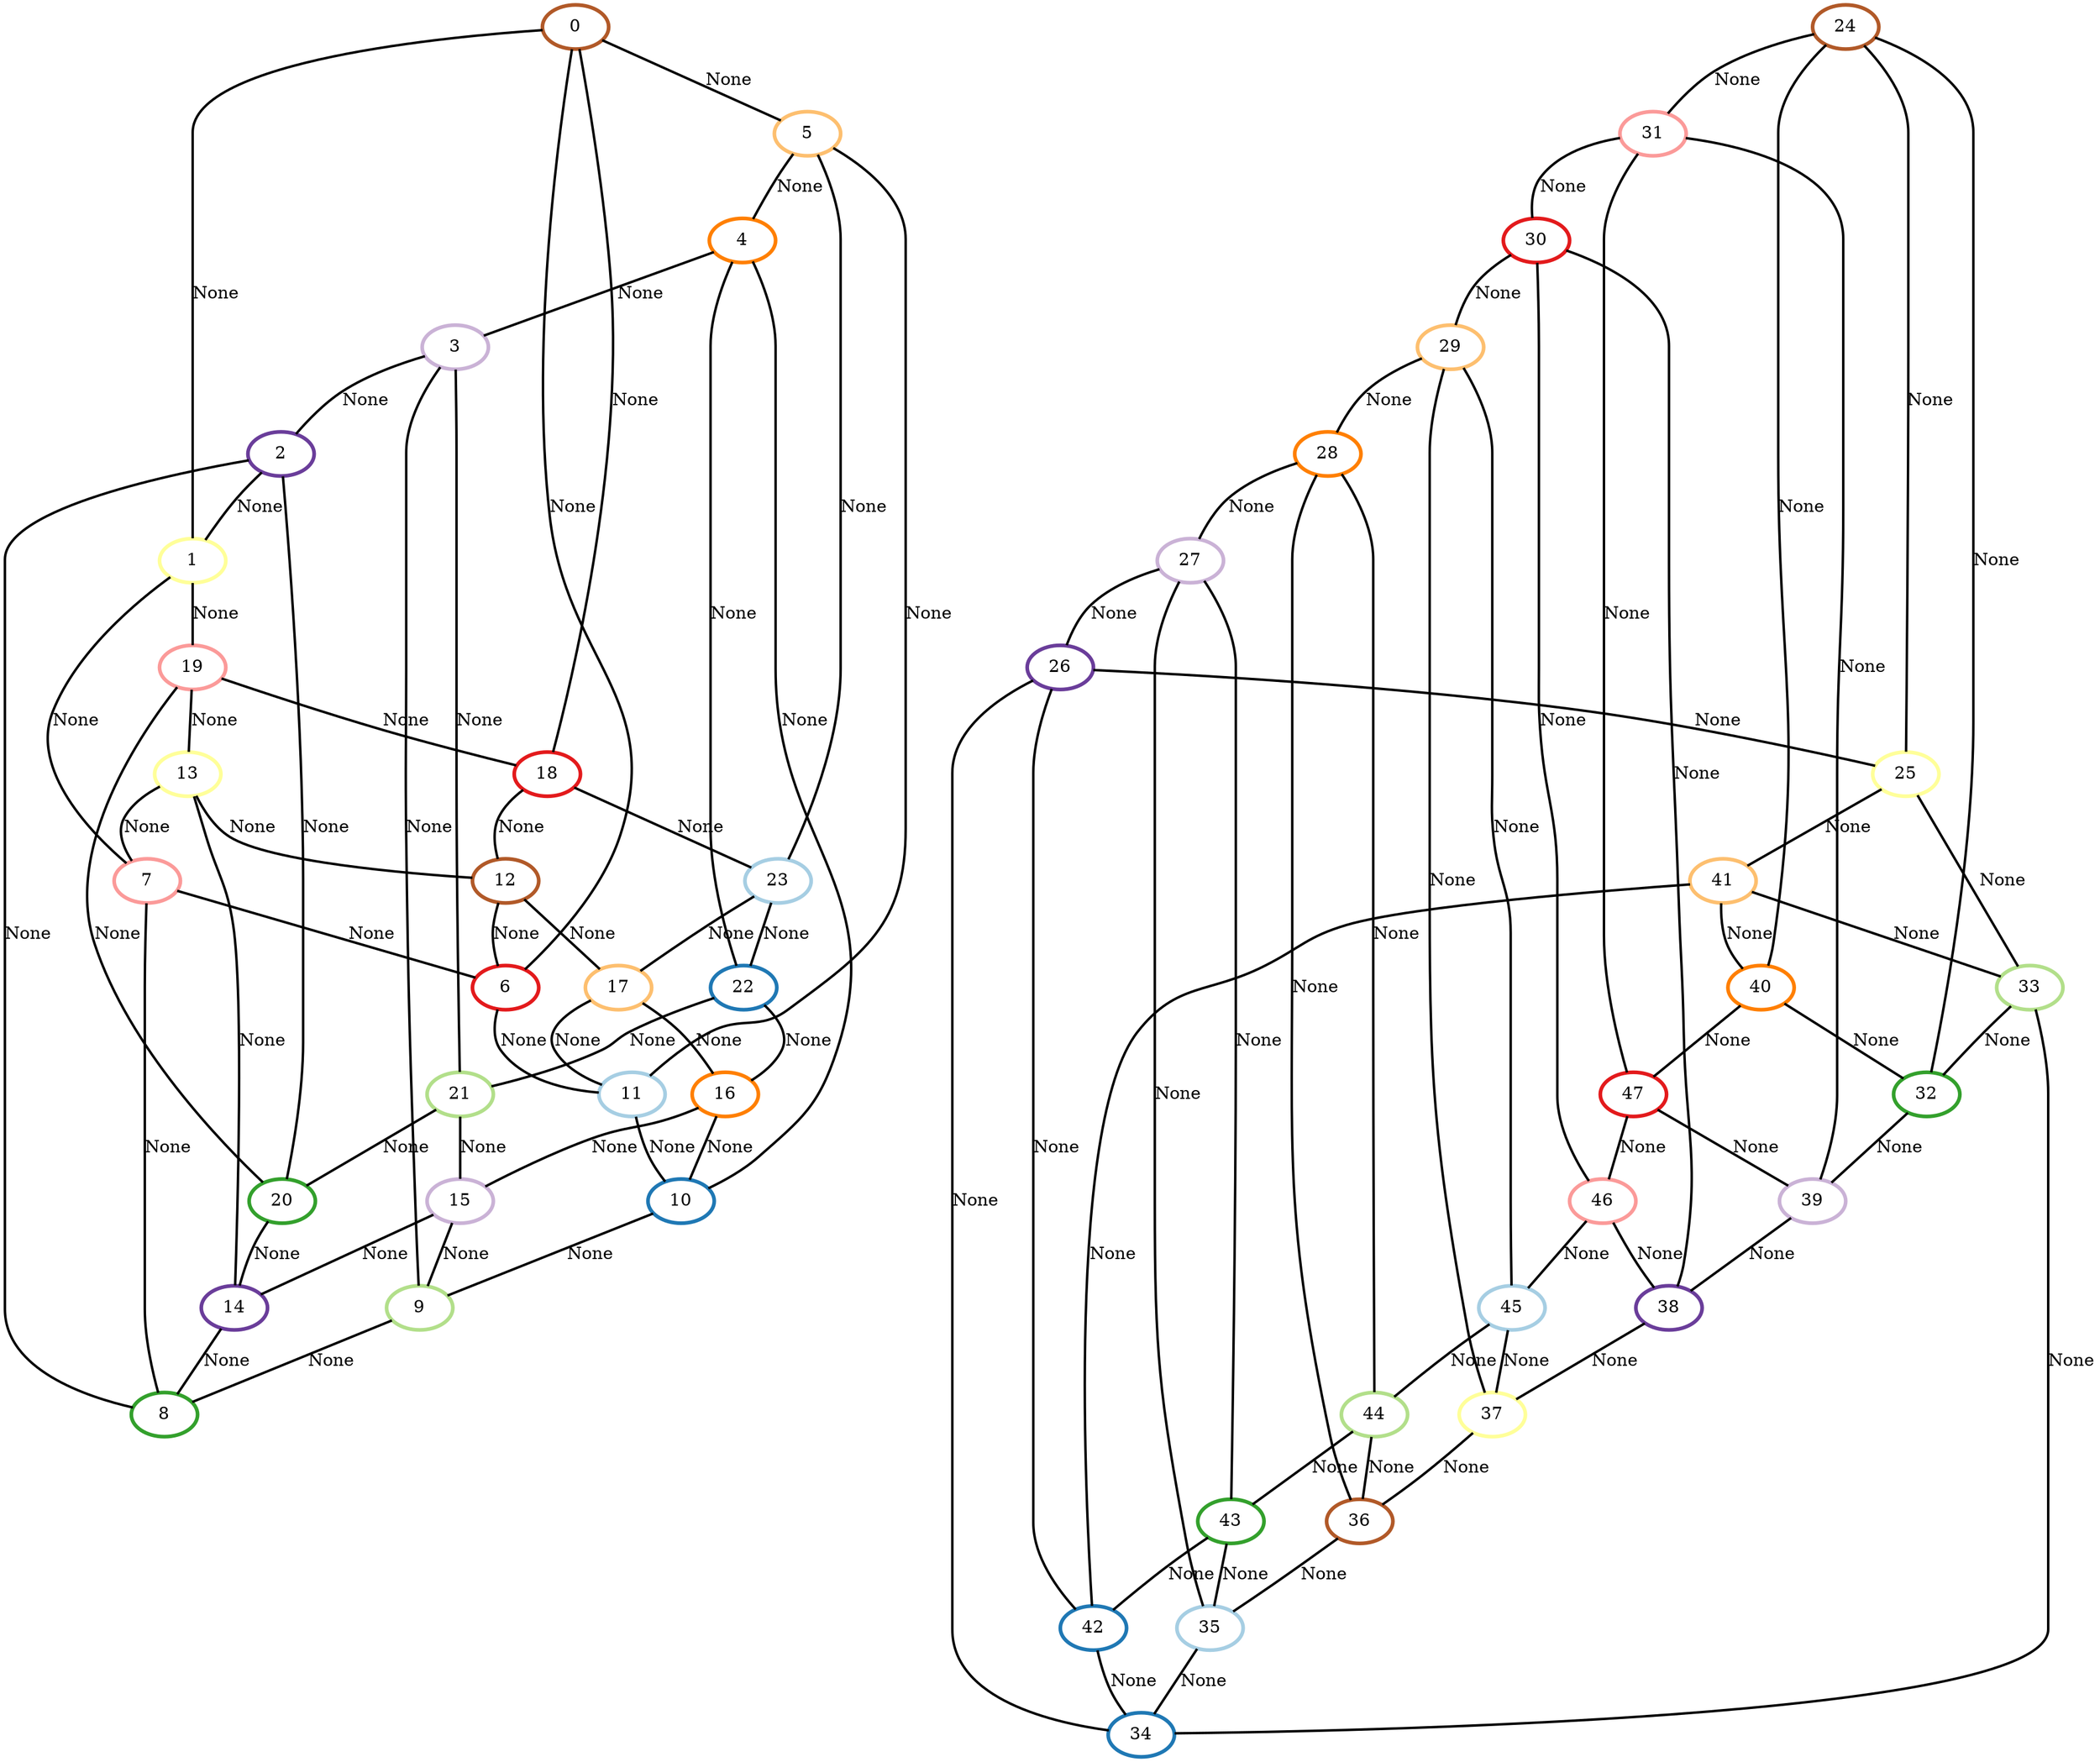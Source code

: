 graph G {
    0 [penwidth=3,label="0",color=12, colorscheme=paired12]
    1 [penwidth=3,label="1",color=11, colorscheme=paired12]
    2 [penwidth=3,label="2",color=10, colorscheme=paired12]
    3 [penwidth=3,label="3",color=9, colorscheme=paired12]
    4 [penwidth=3,label="4",color=8, colorscheme=paired12]
    5 [penwidth=3,label="5",color=7, colorscheme=paired12]
    6 [penwidth=3,label="6",color=6, colorscheme=paired12]
    7 [penwidth=3,label="7",color=5, colorscheme=paired12]
    8 [penwidth=3,label="8",color=4, colorscheme=paired12]
    9 [penwidth=3,label="9",color=3, colorscheme=paired12]
    10 [penwidth=3,label="10",color=2, colorscheme=paired12]
    11 [penwidth=3,label="11",color=1, colorscheme=paired12]
    12 [penwidth=3,label="12",color=12, colorscheme=paired12]
    13 [penwidth=3,label="13",color=11, colorscheme=paired12]
    14 [penwidth=3,label="14",color=10, colorscheme=paired12]
    15 [penwidth=3,label="15",color=9, colorscheme=paired12]
    16 [penwidth=3,label="16",color=8, colorscheme=paired12]
    17 [penwidth=3,label="17",color=7, colorscheme=paired12]
    18 [penwidth=3,label="18",color=6, colorscheme=paired12]
    19 [penwidth=3,label="19",color=5, colorscheme=paired12]
    20 [penwidth=3,label="20",color=4, colorscheme=paired12]
    21 [penwidth=3,label="21",color=3, colorscheme=paired12]
    22 [penwidth=3,label="22",color=2, colorscheme=paired12]
    23 [penwidth=3,label="23",color=1, colorscheme=paired12]
    24 [penwidth=3,label="24",color=12, colorscheme=paired12]
    25 [penwidth=3,label="25",color=11, colorscheme=paired12]
    26 [penwidth=3,label="26",color=10, colorscheme=paired12]
    27 [penwidth=3,label="27",color=9, colorscheme=paired12]
    28 [penwidth=3,label="28",color=8, colorscheme=paired12]
    29 [penwidth=3,label="29",color=7, colorscheme=paired12]
    30 [penwidth=3,label="30",color=6, colorscheme=paired12]
    31 [penwidth=3,label="31",color=5, colorscheme=paired12]
    32 [penwidth=3,label="32",color=4, colorscheme=paired12]
    33 [penwidth=3,label="33",color=3, colorscheme=paired12]
    34 [penwidth=3,label="34",color=2, colorscheme=paired12]
    35 [penwidth=3,label="35",color=1, colorscheme=paired12]
    36 [penwidth=3,label="36",color=12, colorscheme=paired12]
    37 [penwidth=3,label="37",color=11, colorscheme=paired12]
    38 [penwidth=3,label="38",color=10, colorscheme=paired12]
    39 [penwidth=3,label="39",color=9, colorscheme=paired12]
    40 [penwidth=3,label="40",color=8, colorscheme=paired12]
    41 [penwidth=3,label="41",color=7, colorscheme=paired12]
    42 [penwidth=3,label="42",color=2, colorscheme=paired12]
    43 [penwidth=3,label="43",color=4, colorscheme=paired12]
    44 [penwidth=3,label="44",color=3, colorscheme=paired12]
    45 [penwidth=3,label="45",color=1, colorscheme=paired12]
    46 [penwidth=3,label="46",color=5, colorscheme=paired12]
    47 [penwidth=3,label="47",color=6, colorscheme=paired12]

    1--0 [penwidth=2,label="None"]
    2--1 [penwidth=2,label="None"]
    3--2 [penwidth=2,label="None"]
    4--3 [penwidth=2,label="None"]
    5--4 [penwidth=2,label="None"]
    0--5 [penwidth=2,label="None"]
    7--6 [penwidth=2,label="None"]
    8--7 [penwidth=2,label="None"]
    9--8 [penwidth=2,label="None"]
    10--9 [penwidth=2,label="None"]
    11--10 [penwidth=2,label="None"]
    6--11 [penwidth=2,label="None"]
    13--12 [penwidth=2,label="None"]
    14--13 [penwidth=2,label="None"]
    15--14 [penwidth=2,label="None"]
    16--15 [penwidth=2,label="None"]
    17--16 [penwidth=2,label="None"]
    12--17 [penwidth=2,label="None"]
    19--18 [penwidth=2,label="None"]
    20--19 [penwidth=2,label="None"]
    21--20 [penwidth=2,label="None"]
    22--21 [penwidth=2,label="None"]
    23--22 [penwidth=2,label="None"]
    18--23 [penwidth=2,label="None"]
    6--0 [penwidth=2,label="None"]
    12--6 [penwidth=2,label="None"]
    18--12 [penwidth=2,label="None"]
    0--18 [penwidth=2,label="None"]
    7--1 [penwidth=2,label="None"]
    13--7 [penwidth=2,label="None"]
    19--13 [penwidth=2,label="None"]
    1--19 [penwidth=2,label="None"]
    8--2 [penwidth=2,label="None"]
    14--8 [penwidth=2,label="None"]
    20--14 [penwidth=2,label="None"]
    2--20 [penwidth=2,label="None"]
    9--3 [penwidth=2,label="None"]
    15--9 [penwidth=2,label="None"]
    21--15 [penwidth=2,label="None"]
    3--21 [penwidth=2,label="None"]
    10--4 [penwidth=2,label="None"]
    16--10 [penwidth=2,label="None"]
    22--16 [penwidth=2,label="None"]
    4--22 [penwidth=2,label="None"]
    11--5 [penwidth=2,label="None"]
    17--11 [penwidth=2,label="None"]
    23--17 [penwidth=2,label="None"]
    5--23 [penwidth=2,label="None"]
    25--24 [penwidth=2,label="None"]
    26--25 [penwidth=2,label="None"]
    27--26 [penwidth=2,label="None"]
    28--27 [penwidth=2,label="None"]
    29--28 [penwidth=2,label="None"]
    30--29 [penwidth=2,label="None"]
    31--30 [penwidth=2,label="None"]
    24--31 [penwidth=2,label="None"]
    33--32 [penwidth=2,label="None"]
    34--33 [penwidth=2,label="None"]
    35--34 [penwidth=2,label="None"]
    36--35 [penwidth=2,label="None"]
    37--36 [penwidth=2,label="None"]
    38--37 [penwidth=2,label="None"]
    39--38 [penwidth=2,label="None"]
    32--39 [penwidth=2,label="None"]
    41--40 [penwidth=2,label="None"]
    42--41 [penwidth=2,label="None"]
    43--42 [penwidth=2,label="None"]
    44--43 [penwidth=2,label="None"]
    45--44 [penwidth=2,label="None"]
    46--45 [penwidth=2,label="None"]
    47--46 [penwidth=2,label="None"]
    40--47 [penwidth=2,label="None"]
    32--24 [penwidth=2,label="None"]
    40--32 [penwidth=2,label="None"]
    24--40 [penwidth=2,label="None"]
    33--25 [penwidth=2,label="None"]
    41--33 [penwidth=2,label="None"]
    25--41 [penwidth=2,label="None"]
    34--26 [penwidth=2,label="None"]
    42--34 [penwidth=2,label="None"]
    26--42 [penwidth=2,label="None"]
    35--27 [penwidth=2,label="None"]
    43--35 [penwidth=2,label="None"]
    27--43 [penwidth=2,label="None"]
    36--28 [penwidth=2,label="None"]
    44--36 [penwidth=2,label="None"]
    28--44 [penwidth=2,label="None"]
    37--29 [penwidth=2,label="None"]
    45--37 [penwidth=2,label="None"]
    29--45 [penwidth=2,label="None"]
    38--30 [penwidth=2,label="None"]
    46--38 [penwidth=2,label="None"]
    30--46 [penwidth=2,label="None"]
    39--31 [penwidth=2,label="None"]
    47--39 [penwidth=2,label="None"]
    31--47 [penwidth=2,label="None"]
}